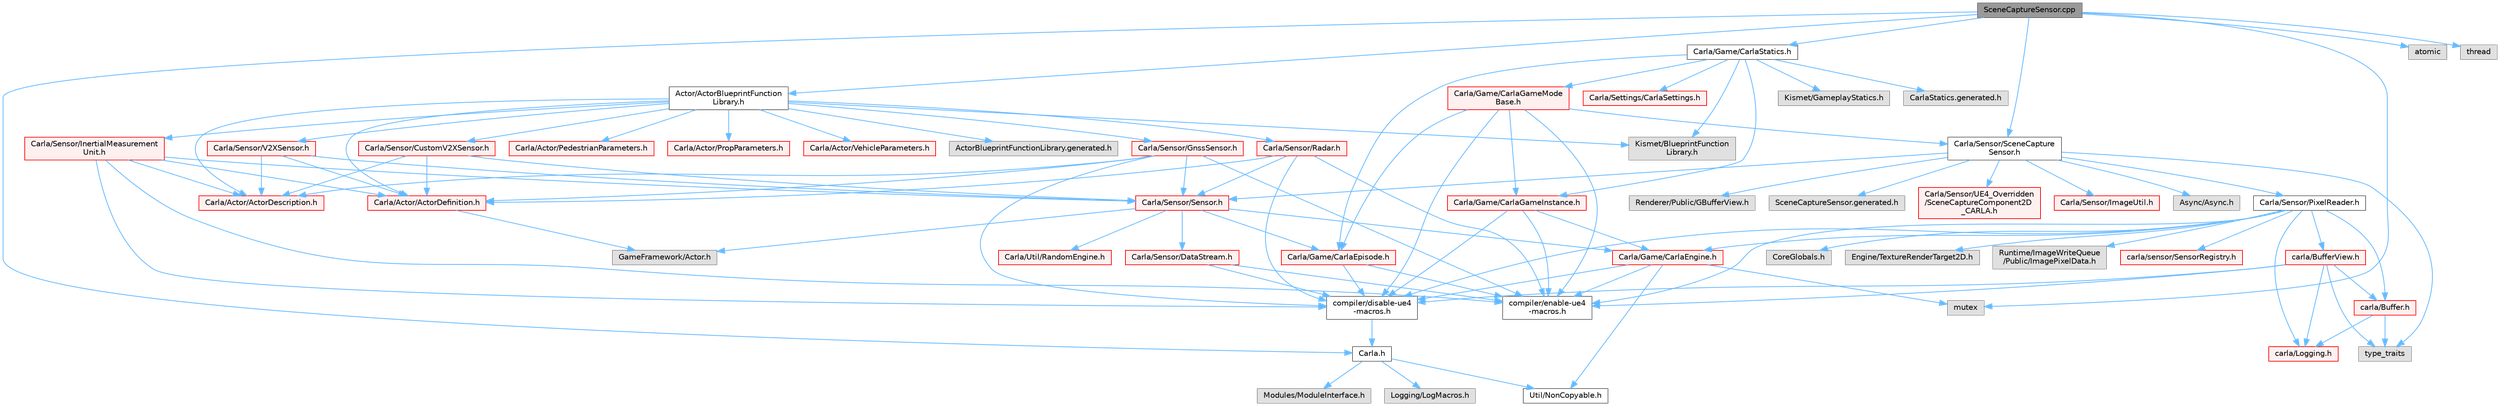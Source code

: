 digraph "SceneCaptureSensor.cpp"
{
 // INTERACTIVE_SVG=YES
 // LATEX_PDF_SIZE
  bgcolor="transparent";
  edge [fontname=Helvetica,fontsize=10,labelfontname=Helvetica,labelfontsize=10];
  node [fontname=Helvetica,fontsize=10,shape=box,height=0.2,width=0.4];
  Node1 [id="Node000001",label="SceneCaptureSensor.cpp",height=0.2,width=0.4,color="gray40", fillcolor="grey60", style="filled", fontcolor="black",tooltip=" "];
  Node1 -> Node2 [id="edge1_Node000001_Node000002",color="steelblue1",style="solid",tooltip=" "];
  Node2 [id="Node000002",label="Carla.h",height=0.2,width=0.4,color="grey40", fillcolor="white", style="filled",URL="$d7/d7d/Carla_8h.html",tooltip=" "];
  Node2 -> Node3 [id="edge2_Node000002_Node000003",color="steelblue1",style="solid",tooltip=" "];
  Node3 [id="Node000003",label="Util/NonCopyable.h",height=0.2,width=0.4,color="grey40", fillcolor="white", style="filled",URL="$d4/d57/Unreal_2CarlaUE4_2Plugins_2Carla_2Source_2Carla_2Util_2NonCopyable_8h.html",tooltip=" "];
  Node2 -> Node4 [id="edge3_Node000002_Node000004",color="steelblue1",style="solid",tooltip=" "];
  Node4 [id="Node000004",label="Logging/LogMacros.h",height=0.2,width=0.4,color="grey60", fillcolor="#E0E0E0", style="filled",tooltip=" "];
  Node2 -> Node5 [id="edge4_Node000002_Node000005",color="steelblue1",style="solid",tooltip=" "];
  Node5 [id="Node000005",label="Modules/ModuleInterface.h",height=0.2,width=0.4,color="grey60", fillcolor="#E0E0E0", style="filled",tooltip=" "];
  Node1 -> Node6 [id="edge5_Node000001_Node000006",color="steelblue1",style="solid",tooltip=" "];
  Node6 [id="Node000006",label="Carla/Sensor/SceneCapture\lSensor.h",height=0.2,width=0.4,color="grey40", fillcolor="white", style="filled",URL="$d8/d95/SceneCaptureSensor_8h.html",tooltip=" "];
  Node6 -> Node7 [id="edge6_Node000006_Node000007",color="steelblue1",style="solid",tooltip=" "];
  Node7 [id="Node000007",label="Carla/Sensor/PixelReader.h",height=0.2,width=0.4,color="grey40", fillcolor="white", style="filled",URL="$df/d2e/PixelReader_8h.html",tooltip=" "];
  Node7 -> Node8 [id="edge7_Node000007_Node000008",color="steelblue1",style="solid",tooltip=" "];
  Node8 [id="Node000008",label="CoreGlobals.h",height=0.2,width=0.4,color="grey60", fillcolor="#E0E0E0", style="filled",tooltip=" "];
  Node7 -> Node9 [id="edge8_Node000007_Node000009",color="steelblue1",style="solid",tooltip=" "];
  Node9 [id="Node000009",label="Engine/TextureRenderTarget2D.h",height=0.2,width=0.4,color="grey60", fillcolor="#E0E0E0", style="filled",tooltip=" "];
  Node7 -> Node10 [id="edge9_Node000007_Node000010",color="steelblue1",style="solid",tooltip=" "];
  Node10 [id="Node000010",label="Runtime/ImageWriteQueue\l/Public/ImagePixelData.h",height=0.2,width=0.4,color="grey60", fillcolor="#E0E0E0", style="filled",tooltip=" "];
  Node7 -> Node11 [id="edge10_Node000007_Node000011",color="steelblue1",style="solid",tooltip=" "];
  Node11 [id="Node000011",label="Carla/Game/CarlaEngine.h",height=0.2,width=0.4,color="red", fillcolor="#FFF0F0", style="filled",URL="$d0/d11/CarlaEngine_8h.html",tooltip=" "];
  Node11 -> Node3 [id="edge11_Node000011_Node000003",color="steelblue1",style="solid",tooltip=" "];
  Node11 -> Node16 [id="edge12_Node000011_Node000016",color="steelblue1",style="solid",tooltip=" "];
  Node16 [id="Node000016",label="compiler/disable-ue4\l-macros.h",height=0.2,width=0.4,color="grey40", fillcolor="white", style="filled",URL="$d2/d02/disable-ue4-macros_8h.html",tooltip=" "];
  Node16 -> Node2 [id="edge13_Node000016_Node000002",color="steelblue1",style="solid",tooltip=" "];
  Node11 -> Node19 [id="edge14_Node000011_Node000019",color="steelblue1",style="solid",tooltip=" "];
  Node19 [id="Node000019",label="compiler/enable-ue4\l-macros.h",height=0.2,width=0.4,color="grey40", fillcolor="white", style="filled",URL="$d9/da2/enable-ue4-macros_8h.html",tooltip=" "];
  Node11 -> Node209 [id="edge15_Node000011_Node000209",color="steelblue1",style="solid",tooltip=" "];
  Node209 [id="Node000209",label="mutex",height=0.2,width=0.4,color="grey60", fillcolor="#E0E0E0", style="filled",tooltip=" "];
  Node7 -> Node16 [id="edge16_Node000007_Node000016",color="steelblue1",style="solid",tooltip=" "];
  Node7 -> Node105 [id="edge17_Node000007_Node000105",color="steelblue1",style="solid",tooltip=" "];
  Node105 [id="Node000105",label="carla/Logging.h",height=0.2,width=0.4,color="red", fillcolor="#FFF0F0", style="filled",URL="$de/d87/Logging_8h.html",tooltip=" "];
  Node7 -> Node100 [id="edge18_Node000007_Node000100",color="steelblue1",style="solid",tooltip=" "];
  Node100 [id="Node000100",label="carla/Buffer.h",height=0.2,width=0.4,color="red", fillcolor="#FFF0F0", style="filled",URL="$d2/dda/carla_2Buffer_8h.html",tooltip=" "];
  Node100 -> Node105 [id="edge19_Node000100_Node000105",color="steelblue1",style="solid",tooltip=" "];
  Node100 -> Node35 [id="edge20_Node000100_Node000035",color="steelblue1",style="solid",tooltip=" "];
  Node35 [id="Node000035",label="type_traits",height=0.2,width=0.4,color="grey60", fillcolor="#E0E0E0", style="filled",tooltip=" "];
  Node7 -> Node135 [id="edge21_Node000007_Node000135",color="steelblue1",style="solid",tooltip=" "];
  Node135 [id="Node000135",label="carla/BufferView.h",height=0.2,width=0.4,color="red", fillcolor="#FFF0F0", style="filled",URL="$d8/dee/BufferView_8h.html",tooltip=" "];
  Node135 -> Node100 [id="edge22_Node000135_Node000100",color="steelblue1",style="solid",tooltip=" "];
  Node135 -> Node105 [id="edge23_Node000135_Node000105",color="steelblue1",style="solid",tooltip=" "];
  Node135 -> Node35 [id="edge24_Node000135_Node000035",color="steelblue1",style="solid",tooltip=" "];
  Node135 -> Node19 [id="edge25_Node000135_Node000019",color="steelblue1",style="solid",tooltip=" "];
  Node135 -> Node16 [id="edge26_Node000135_Node000016",color="steelblue1",style="solid",tooltip=" "];
  Node7 -> Node111 [id="edge27_Node000007_Node000111",color="steelblue1",style="solid",tooltip=" "];
  Node111 [id="Node000111",label="carla/sensor/SensorRegistry.h",height=0.2,width=0.4,color="red", fillcolor="#FFF0F0", style="filled",URL="$d4/d03/SensorRegistry_8h.html",tooltip=" "];
  Node7 -> Node19 [id="edge28_Node000007_Node000019",color="steelblue1",style="solid",tooltip=" "];
  Node6 -> Node318 [id="edge29_Node000006_Node000318",color="steelblue1",style="solid",tooltip=" "];
  Node318 [id="Node000318",label="Carla/Sensor/Sensor.h",height=0.2,width=0.4,color="red", fillcolor="#FFF0F0", style="filled",URL="$d7/d7d/Unreal_2CarlaUE4_2Plugins_2Carla_2Source_2Carla_2Sensor_2Sensor_8h.html",tooltip=" "];
  Node318 -> Node319 [id="edge30_Node000318_Node000319",color="steelblue1",style="solid",tooltip=" "];
  Node319 [id="Node000319",label="Carla/Game/CarlaEpisode.h",height=0.2,width=0.4,color="red", fillcolor="#FFF0F0", style="filled",URL="$de/db8/CarlaEpisode_8h.html",tooltip=" "];
  Node319 -> Node16 [id="edge31_Node000319_Node000016",color="steelblue1",style="solid",tooltip=" "];
  Node319 -> Node19 [id="edge32_Node000319_Node000019",color="steelblue1",style="solid",tooltip=" "];
  Node318 -> Node98 [id="edge33_Node000318_Node000098",color="steelblue1",style="solid",tooltip=" "];
  Node98 [id="Node000098",label="Carla/Sensor/DataStream.h",height=0.2,width=0.4,color="red", fillcolor="#FFF0F0", style="filled",URL="$da/dd9/DataStream_8h.html",tooltip=" "];
  Node98 -> Node16 [id="edge34_Node000098_Node000016",color="steelblue1",style="solid",tooltip=" "];
  Node98 -> Node19 [id="edge35_Node000098_Node000019",color="steelblue1",style="solid",tooltip=" "];
  Node318 -> Node339 [id="edge36_Node000318_Node000339",color="steelblue1",style="solid",tooltip=" "];
  Node339 [id="Node000339",label="Carla/Util/RandomEngine.h",height=0.2,width=0.4,color="red", fillcolor="#FFF0F0", style="filled",URL="$d6/daa/RandomEngine_8h.html",tooltip=" "];
  Node318 -> Node11 [id="edge37_Node000318_Node000011",color="steelblue1",style="solid",tooltip=" "];
  Node318 -> Node217 [id="edge38_Node000318_Node000217",color="steelblue1",style="solid",tooltip=" "];
  Node217 [id="Node000217",label="GameFramework/Actor.h",height=0.2,width=0.4,color="grey60", fillcolor="#E0E0E0", style="filled",tooltip=" "];
  Node6 -> Node343 [id="edge39_Node000006_Node000343",color="steelblue1",style="solid",tooltip=" "];
  Node343 [id="Node000343",label="Carla/Sensor/UE4_Overridden\l/SceneCaptureComponent2D\l_CARLA.h",height=0.2,width=0.4,color="red", fillcolor="#FFF0F0", style="filled",URL="$df/d46/SceneCaptureComponent2D__CARLA_8h.html",tooltip=" "];
  Node6 -> Node346 [id="edge40_Node000006_Node000346",color="steelblue1",style="solid",tooltip=" "];
  Node346 [id="Node000346",label="Carla/Sensor/ImageUtil.h",height=0.2,width=0.4,color="red", fillcolor="#FFF0F0", style="filled",URL="$df/daa/ImageUtil_8h.html",tooltip=" "];
  Node6 -> Node347 [id="edge41_Node000006_Node000347",color="steelblue1",style="solid",tooltip=" "];
  Node347 [id="Node000347",label="Async/Async.h",height=0.2,width=0.4,color="grey60", fillcolor="#E0E0E0", style="filled",tooltip=" "];
  Node6 -> Node348 [id="edge42_Node000006_Node000348",color="steelblue1",style="solid",tooltip=" "];
  Node348 [id="Node000348",label="Renderer/Public/GBufferView.h",height=0.2,width=0.4,color="grey60", fillcolor="#E0E0E0", style="filled",tooltip=" "];
  Node6 -> Node35 [id="edge43_Node000006_Node000035",color="steelblue1",style="solid",tooltip=" "];
  Node6 -> Node349 [id="edge44_Node000006_Node000349",color="steelblue1",style="solid",tooltip=" "];
  Node349 [id="Node000349",label="SceneCaptureSensor.generated.h",height=0.2,width=0.4,color="grey60", fillcolor="#E0E0E0", style="filled",tooltip=" "];
  Node1 -> Node350 [id="edge45_Node000001_Node000350",color="steelblue1",style="solid",tooltip=" "];
  Node350 [id="Node000350",label="Carla/Game/CarlaStatics.h",height=0.2,width=0.4,color="grey40", fillcolor="white", style="filled",URL="$d9/dc8/CarlaStatics_8h.html",tooltip=" "];
  Node350 -> Node319 [id="edge46_Node000350_Node000319",color="steelblue1",style="solid",tooltip=" "];
  Node350 -> Node351 [id="edge47_Node000350_Node000351",color="steelblue1",style="solid",tooltip=" "];
  Node351 [id="Node000351",label="Carla/Game/CarlaGameInstance.h",height=0.2,width=0.4,color="red", fillcolor="#FFF0F0", style="filled",URL="$d2/dba/CarlaGameInstance_8h.html",tooltip=" "];
  Node351 -> Node11 [id="edge48_Node000351_Node000011",color="steelblue1",style="solid",tooltip=" "];
  Node351 -> Node16 [id="edge49_Node000351_Node000016",color="steelblue1",style="solid",tooltip=" "];
  Node351 -> Node19 [id="edge50_Node000351_Node000019",color="steelblue1",style="solid",tooltip=" "];
  Node350 -> Node355 [id="edge51_Node000350_Node000355",color="steelblue1",style="solid",tooltip=" "];
  Node355 [id="Node000355",label="Carla/Game/CarlaGameMode\lBase.h",height=0.2,width=0.4,color="red", fillcolor="#FFF0F0", style="filled",URL="$d3/d49/CarlaGameModeBase_8h.html",tooltip=" "];
  Node355 -> Node16 [id="edge52_Node000355_Node000016",color="steelblue1",style="solid",tooltip=" "];
  Node355 -> Node19 [id="edge53_Node000355_Node000019",color="steelblue1",style="solid",tooltip=" "];
  Node355 -> Node319 [id="edge54_Node000355_Node000319",color="steelblue1",style="solid",tooltip=" "];
  Node355 -> Node351 [id="edge55_Node000355_Node000351",color="steelblue1",style="solid",tooltip=" "];
  Node355 -> Node6 [id="edge56_Node000355_Node000006",color="steelblue1",style="solid",tooltip=" "];
  Node350 -> Node387 [id="edge57_Node000350_Node000387",color="steelblue1",style="solid",tooltip=" "];
  Node387 [id="Node000387",label="Carla/Settings/CarlaSettings.h",height=0.2,width=0.4,color="red", fillcolor="#FFF0F0", style="filled",URL="$d3/d4e/CarlaSettings_8h.html",tooltip=" "];
  Node350 -> Node389 [id="edge58_Node000350_Node000389",color="steelblue1",style="solid",tooltip=" "];
  Node389 [id="Node000389",label="Kismet/GameplayStatics.h",height=0.2,width=0.4,color="grey60", fillcolor="#E0E0E0", style="filled",tooltip=" "];
  Node350 -> Node306 [id="edge59_Node000350_Node000306",color="steelblue1",style="solid",tooltip=" "];
  Node306 [id="Node000306",label="Kismet/BlueprintFunction\lLibrary.h",height=0.2,width=0.4,color="grey60", fillcolor="#E0E0E0", style="filled",tooltip=" "];
  Node350 -> Node390 [id="edge60_Node000350_Node000390",color="steelblue1",style="solid",tooltip=" "];
  Node390 [id="Node000390",label="CarlaStatics.generated.h",height=0.2,width=0.4,color="grey60", fillcolor="#E0E0E0", style="filled",tooltip=" "];
  Node1 -> Node391 [id="edge61_Node000001_Node000391",color="steelblue1",style="solid",tooltip=" "];
  Node391 [id="Node000391",label="Actor/ActorBlueprintFunction\lLibrary.h",height=0.2,width=0.4,color="grey40", fillcolor="white", style="filled",URL="$d7/dda/ActorBlueprintFunctionLibrary_8h.html",tooltip=" "];
  Node391 -> Node321 [id="edge62_Node000391_Node000321",color="steelblue1",style="solid",tooltip=" "];
  Node321 [id="Node000321",label="Carla/Actor/ActorDefinition.h",height=0.2,width=0.4,color="red", fillcolor="#FFF0F0", style="filled",URL="$d0/d65/Unreal_2CarlaUE4_2Plugins_2Carla_2Source_2Carla_2Actor_2ActorDefinition_8h.html",tooltip=" "];
  Node321 -> Node217 [id="edge63_Node000321_Node000217",color="steelblue1",style="solid",tooltip=" "];
  Node391 -> Node14 [id="edge64_Node000391_Node000014",color="steelblue1",style="solid",tooltip=" "];
  Node14 [id="Node000014",label="Carla/Actor/ActorDescription.h",height=0.2,width=0.4,color="red", fillcolor="#FFF0F0", style="filled",URL="$d4/de6/Unreal_2CarlaUE4_2Plugins_2Carla_2Source_2Carla_2Actor_2ActorDescription_8h.html",tooltip=" "];
  Node391 -> Node392 [id="edge65_Node000391_Node000392",color="steelblue1",style="solid",tooltip=" "];
  Node392 [id="Node000392",label="Carla/Actor/PedestrianParameters.h",height=0.2,width=0.4,color="red", fillcolor="#FFF0F0", style="filled",URL="$d5/dca/PedestrianParameters_8h.html",tooltip=" "];
  Node391 -> Node395 [id="edge66_Node000391_Node000395",color="steelblue1",style="solid",tooltip=" "];
  Node395 [id="Node000395",label="Carla/Actor/PropParameters.h",height=0.2,width=0.4,color="red", fillcolor="#FFF0F0", style="filled",URL="$dc/d01/PropParameters_8h.html",tooltip=" "];
  Node391 -> Node397 [id="edge67_Node000391_Node000397",color="steelblue1",style="solid",tooltip=" "];
  Node397 [id="Node000397",label="Carla/Actor/VehicleParameters.h",height=0.2,width=0.4,color="red", fillcolor="#FFF0F0", style="filled",URL="$d1/d1b/VehicleParameters_8h.html",tooltip=" "];
  Node391 -> Node399 [id="edge68_Node000391_Node000399",color="steelblue1",style="solid",tooltip=" "];
  Node399 [id="Node000399",label="Carla/Sensor/GnssSensor.h",height=0.2,width=0.4,color="red", fillcolor="#FFF0F0", style="filled",URL="$d9/d73/GnssSensor_8h.html",tooltip=" "];
  Node399 -> Node318 [id="edge69_Node000399_Node000318",color="steelblue1",style="solid",tooltip=" "];
  Node399 -> Node321 [id="edge70_Node000399_Node000321",color="steelblue1",style="solid",tooltip=" "];
  Node399 -> Node14 [id="edge71_Node000399_Node000014",color="steelblue1",style="solid",tooltip=" "];
  Node399 -> Node16 [id="edge72_Node000399_Node000016",color="steelblue1",style="solid",tooltip=" "];
  Node399 -> Node19 [id="edge73_Node000399_Node000019",color="steelblue1",style="solid",tooltip=" "];
  Node391 -> Node401 [id="edge74_Node000391_Node000401",color="steelblue1",style="solid",tooltip=" "];
  Node401 [id="Node000401",label="Carla/Sensor/Radar.h",height=0.2,width=0.4,color="red", fillcolor="#FFF0F0", style="filled",URL="$d6/de9/Radar_8h.html",tooltip=" "];
  Node401 -> Node318 [id="edge75_Node000401_Node000318",color="steelblue1",style="solid",tooltip=" "];
  Node401 -> Node321 [id="edge76_Node000401_Node000321",color="steelblue1",style="solid",tooltip=" "];
  Node401 -> Node16 [id="edge77_Node000401_Node000016",color="steelblue1",style="solid",tooltip=" "];
  Node401 -> Node19 [id="edge78_Node000401_Node000019",color="steelblue1",style="solid",tooltip=" "];
  Node391 -> Node403 [id="edge79_Node000391_Node000403",color="steelblue1",style="solid",tooltip=" "];
  Node403 [id="Node000403",label="Carla/Sensor/InertialMeasurement\lUnit.h",height=0.2,width=0.4,color="red", fillcolor="#FFF0F0", style="filled",URL="$d7/dfa/InertialMeasurementUnit_8h.html",tooltip=" "];
  Node403 -> Node318 [id="edge80_Node000403_Node000318",color="steelblue1",style="solid",tooltip=" "];
  Node403 -> Node321 [id="edge81_Node000403_Node000321",color="steelblue1",style="solid",tooltip=" "];
  Node403 -> Node14 [id="edge82_Node000403_Node000014",color="steelblue1",style="solid",tooltip=" "];
  Node403 -> Node16 [id="edge83_Node000403_Node000016",color="steelblue1",style="solid",tooltip=" "];
  Node403 -> Node19 [id="edge84_Node000403_Node000019",color="steelblue1",style="solid",tooltip=" "];
  Node391 -> Node405 [id="edge85_Node000391_Node000405",color="steelblue1",style="solid",tooltip=" "];
  Node405 [id="Node000405",label="Carla/Sensor/V2XSensor.h",height=0.2,width=0.4,color="red", fillcolor="#FFF0F0", style="filled",URL="$d1/d71/V2XSensor_8h.html",tooltip=" "];
  Node405 -> Node318 [id="edge86_Node000405_Node000318",color="steelblue1",style="solid",tooltip=" "];
  Node405 -> Node321 [id="edge87_Node000405_Node000321",color="steelblue1",style="solid",tooltip=" "];
  Node405 -> Node14 [id="edge88_Node000405_Node000014",color="steelblue1",style="solid",tooltip=" "];
  Node391 -> Node410 [id="edge89_Node000391_Node000410",color="steelblue1",style="solid",tooltip=" "];
  Node410 [id="Node000410",label="Carla/Sensor/CustomV2XSensor.h",height=0.2,width=0.4,color="red", fillcolor="#FFF0F0", style="filled",URL="$df/d4b/CustomV2XSensor_8h.html",tooltip=" "];
  Node410 -> Node318 [id="edge90_Node000410_Node000318",color="steelblue1",style="solid",tooltip=" "];
  Node410 -> Node321 [id="edge91_Node000410_Node000321",color="steelblue1",style="solid",tooltip=" "];
  Node410 -> Node14 [id="edge92_Node000410_Node000014",color="steelblue1",style="solid",tooltip=" "];
  Node391 -> Node306 [id="edge93_Node000391_Node000306",color="steelblue1",style="solid",tooltip=" "];
  Node391 -> Node412 [id="edge94_Node000391_Node000412",color="steelblue1",style="solid",tooltip=" "];
  Node412 [id="Node000412",label="ActorBlueprintFunctionLibrary.generated.h",height=0.2,width=0.4,color="grey60", fillcolor="#E0E0E0", style="filled",tooltip=" "];
  Node1 -> Node209 [id="edge95_Node000001_Node000209",color="steelblue1",style="solid",tooltip=" "];
  Node1 -> Node210 [id="edge96_Node000001_Node000210",color="steelblue1",style="solid",tooltip=" "];
  Node210 [id="Node000210",label="atomic",height=0.2,width=0.4,color="grey60", fillcolor="#E0E0E0", style="filled",tooltip=" "];
  Node1 -> Node239 [id="edge97_Node000001_Node000239",color="steelblue1",style="solid",tooltip=" "];
  Node239 [id="Node000239",label="thread",height=0.2,width=0.4,color="grey60", fillcolor="#E0E0E0", style="filled",tooltip=" "];
}
